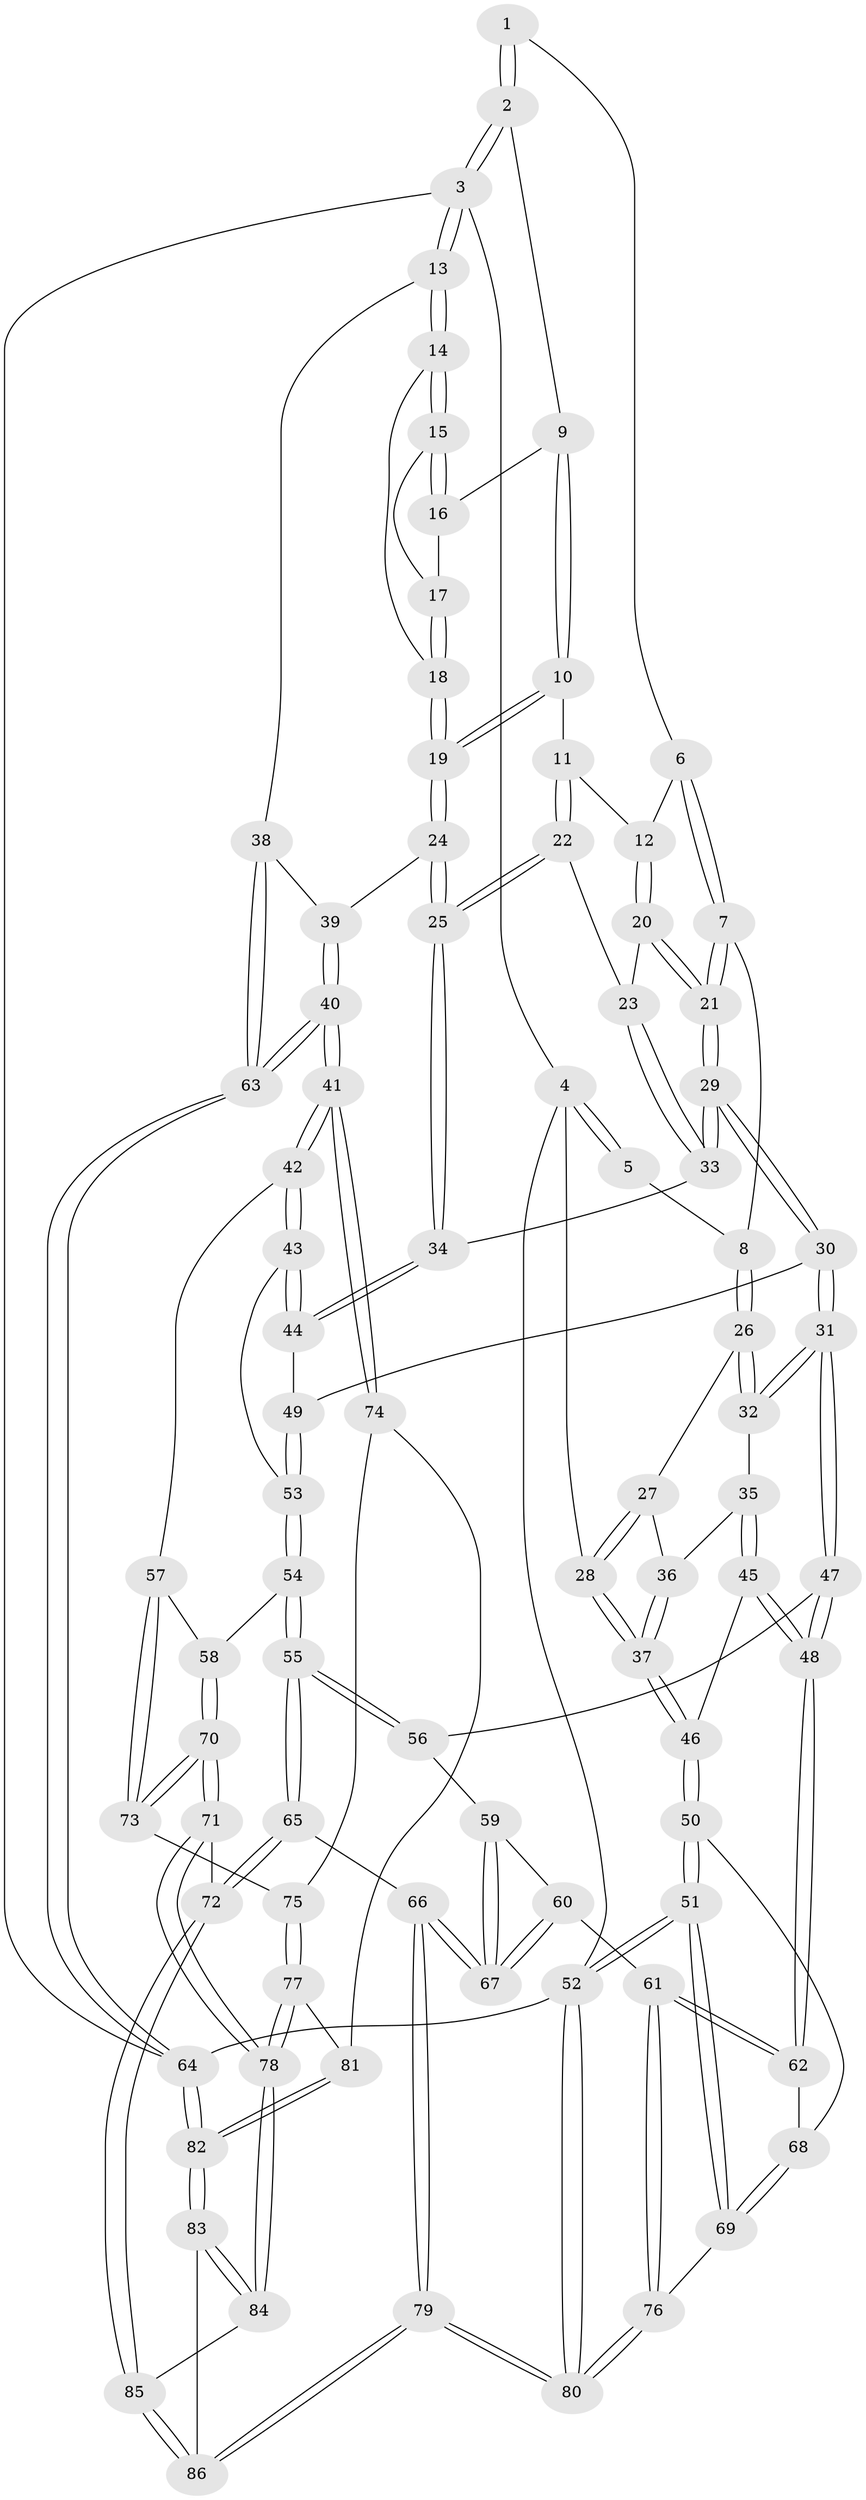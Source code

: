 // Generated by graph-tools (version 1.1) at 2025/00/03/09/25 05:00:03]
// undirected, 86 vertices, 212 edges
graph export_dot {
graph [start="1"]
  node [color=gray90,style=filled];
  1 [pos="+0.6163384520746129+0"];
  2 [pos="+0.8584072816421038+0"];
  3 [pos="+1+0"];
  4 [pos="+0+0"];
  5 [pos="+0.27615866288275426+0"];
  6 [pos="+0.5919894350162573+0"];
  7 [pos="+0.42774245233682573+0.14467184139968295"];
  8 [pos="+0.3535788807047524+0.11031494969559368"];
  9 [pos="+0.8476829978983939+0"];
  10 [pos="+0.8176660487986874+0.047540091294748656"];
  11 [pos="+0.6761352376505966+0.1271585197745603"];
  12 [pos="+0.6179334782230557+0.09552853874054455"];
  13 [pos="+1+0.20522773371048042"];
  14 [pos="+1+0.2073520597862316"];
  15 [pos="+1+0.15962056148126785"];
  16 [pos="+0.8594206631267046+0"];
  17 [pos="+0.9568399149350452+0.12654300737948207"];
  18 [pos="+0.8459956512801353+0.2831746682839755"];
  19 [pos="+0.837453230452717+0.2866734935910894"];
  20 [pos="+0.557833765051956+0.16696732412579715"];
  21 [pos="+0.4662268308466211+0.18608800713955181"];
  22 [pos="+0.6761576084684287+0.12728401268391457"];
  23 [pos="+0.6286094280705774+0.22746601728827137"];
  24 [pos="+0.8370889223822692+0.28718545523054234"];
  25 [pos="+0.7922138969062368+0.30882950736258663"];
  26 [pos="+0.252427566621217+0.2112400934022218"];
  27 [pos="+0.19863338083717846+0.20373797951570957"];
  28 [pos="+0+0"];
  29 [pos="+0.4817141306449951+0.34822903931622623"];
  30 [pos="+0.44164027362378394+0.4246601352768089"];
  31 [pos="+0.4244698488647384+0.436608680465665"];
  32 [pos="+0.28743906883800135+0.3281560510284311"];
  33 [pos="+0.6577005725575471+0.291363775335284"];
  34 [pos="+0.774348084030688+0.3230190328921537"];
  35 [pos="+0.17129618015251669+0.38947831238576697"];
  36 [pos="+0.12730281204077434+0.34034614235810623"];
  37 [pos="+0+0.2635229078213169"];
  38 [pos="+1+0.37891090817754874"];
  39 [pos="+0.8950374266994876+0.34826403386095345"];
  40 [pos="+1+0.6356392373878095"];
  41 [pos="+1+0.6355865209460508"];
  42 [pos="+0.8483021046065412+0.5796170456723637"];
  43 [pos="+0.7608300396560527+0.510375932879487"];
  44 [pos="+0.7624399189909373+0.3700411976059925"];
  45 [pos="+0.13962590484487253+0.49986208220787115"];
  46 [pos="+0+0.4092853787675233"];
  47 [pos="+0.4098174062952657+0.477578043763186"];
  48 [pos="+0.178908905879232+0.5523449285051721"];
  49 [pos="+0.5385431312127639+0.45102587482348855"];
  50 [pos="+0+0.412474683721907"];
  51 [pos="+0+0.7550463092163494"];
  52 [pos="+0+1"];
  53 [pos="+0.681145545568341+0.5472215059114716"];
  54 [pos="+0.6620690012011983+0.5796164668497098"];
  55 [pos="+0.5527746548665913+0.6412282459646499"];
  56 [pos="+0.41057445174962204+0.48050939587614994"];
  57 [pos="+0.763688612094007+0.6662983578884135"];
  58 [pos="+0.686388871264032+0.6512750485742062"];
  59 [pos="+0.3916742423723975+0.5722046615042622"];
  60 [pos="+0.2232831737908943+0.6756504611028451"];
  61 [pos="+0.18551615239671607+0.6637023153672461"];
  62 [pos="+0.16825108716795736+0.6097651070294642"];
  63 [pos="+1+0.6739794968957592"];
  64 [pos="+1+1"];
  65 [pos="+0.5432989129185576+0.7458260336776582"];
  66 [pos="+0.371837962181936+0.7385036055518269"];
  67 [pos="+0.37054717092627276+0.7361440360629399"];
  68 [pos="+0.06233313808010009+0.6316935141890127"];
  69 [pos="+0+0.6989841770484135"];
  70 [pos="+0.6794153520405478+0.7136863467676673"];
  71 [pos="+0.6401808162477317+0.7628552951059279"];
  72 [pos="+0.553289629656984+0.7577930309021966"];
  73 [pos="+0.7521227554861736+0.7056896771388019"];
  74 [pos="+0.8618810614167074+0.7391946011433169"];
  75 [pos="+0.7532673474485553+0.7074101148212376"];
  76 [pos="+0.14270304748878937+0.7759017133191899"];
  77 [pos="+0.7580753082589888+0.7861023327829314"];
  78 [pos="+0.7097714914830022+0.8203679129838977"];
  79 [pos="+0.23757711038860163+1"];
  80 [pos="+0.14846999138251338+1"];
  81 [pos="+0.8319301889324641+0.7749313635512031"];
  82 [pos="+0.872628121596897+1"];
  83 [pos="+0.8398421393201844+1"];
  84 [pos="+0.7185060103925205+0.8708036341876102"];
  85 [pos="+0.5366524757202523+0.8812954493933176"];
  86 [pos="+0.4652092550334731+1"];
  1 -- 2;
  1 -- 2;
  1 -- 6;
  2 -- 3;
  2 -- 3;
  2 -- 9;
  3 -- 4;
  3 -- 13;
  3 -- 13;
  3 -- 64;
  4 -- 5;
  4 -- 5;
  4 -- 28;
  4 -- 52;
  5 -- 8;
  6 -- 7;
  6 -- 7;
  6 -- 12;
  7 -- 8;
  7 -- 21;
  7 -- 21;
  8 -- 26;
  8 -- 26;
  9 -- 10;
  9 -- 10;
  9 -- 16;
  10 -- 11;
  10 -- 19;
  10 -- 19;
  11 -- 12;
  11 -- 22;
  11 -- 22;
  12 -- 20;
  12 -- 20;
  13 -- 14;
  13 -- 14;
  13 -- 38;
  14 -- 15;
  14 -- 15;
  14 -- 18;
  15 -- 16;
  15 -- 16;
  15 -- 17;
  16 -- 17;
  17 -- 18;
  17 -- 18;
  18 -- 19;
  18 -- 19;
  19 -- 24;
  19 -- 24;
  20 -- 21;
  20 -- 21;
  20 -- 23;
  21 -- 29;
  21 -- 29;
  22 -- 23;
  22 -- 25;
  22 -- 25;
  23 -- 33;
  23 -- 33;
  24 -- 25;
  24 -- 25;
  24 -- 39;
  25 -- 34;
  25 -- 34;
  26 -- 27;
  26 -- 32;
  26 -- 32;
  27 -- 28;
  27 -- 28;
  27 -- 36;
  28 -- 37;
  28 -- 37;
  29 -- 30;
  29 -- 30;
  29 -- 33;
  29 -- 33;
  30 -- 31;
  30 -- 31;
  30 -- 49;
  31 -- 32;
  31 -- 32;
  31 -- 47;
  31 -- 47;
  32 -- 35;
  33 -- 34;
  34 -- 44;
  34 -- 44;
  35 -- 36;
  35 -- 45;
  35 -- 45;
  36 -- 37;
  36 -- 37;
  37 -- 46;
  37 -- 46;
  38 -- 39;
  38 -- 63;
  38 -- 63;
  39 -- 40;
  39 -- 40;
  40 -- 41;
  40 -- 41;
  40 -- 63;
  40 -- 63;
  41 -- 42;
  41 -- 42;
  41 -- 74;
  41 -- 74;
  42 -- 43;
  42 -- 43;
  42 -- 57;
  43 -- 44;
  43 -- 44;
  43 -- 53;
  44 -- 49;
  45 -- 46;
  45 -- 48;
  45 -- 48;
  46 -- 50;
  46 -- 50;
  47 -- 48;
  47 -- 48;
  47 -- 56;
  48 -- 62;
  48 -- 62;
  49 -- 53;
  49 -- 53;
  50 -- 51;
  50 -- 51;
  50 -- 68;
  51 -- 52;
  51 -- 52;
  51 -- 69;
  51 -- 69;
  52 -- 80;
  52 -- 80;
  52 -- 64;
  53 -- 54;
  53 -- 54;
  54 -- 55;
  54 -- 55;
  54 -- 58;
  55 -- 56;
  55 -- 56;
  55 -- 65;
  55 -- 65;
  56 -- 59;
  57 -- 58;
  57 -- 73;
  57 -- 73;
  58 -- 70;
  58 -- 70;
  59 -- 60;
  59 -- 67;
  59 -- 67;
  60 -- 61;
  60 -- 67;
  60 -- 67;
  61 -- 62;
  61 -- 62;
  61 -- 76;
  61 -- 76;
  62 -- 68;
  63 -- 64;
  63 -- 64;
  64 -- 82;
  64 -- 82;
  65 -- 66;
  65 -- 72;
  65 -- 72;
  66 -- 67;
  66 -- 67;
  66 -- 79;
  66 -- 79;
  68 -- 69;
  68 -- 69;
  69 -- 76;
  70 -- 71;
  70 -- 71;
  70 -- 73;
  70 -- 73;
  71 -- 72;
  71 -- 78;
  71 -- 78;
  72 -- 85;
  72 -- 85;
  73 -- 75;
  74 -- 75;
  74 -- 81;
  75 -- 77;
  75 -- 77;
  76 -- 80;
  76 -- 80;
  77 -- 78;
  77 -- 78;
  77 -- 81;
  78 -- 84;
  78 -- 84;
  79 -- 80;
  79 -- 80;
  79 -- 86;
  79 -- 86;
  81 -- 82;
  81 -- 82;
  82 -- 83;
  82 -- 83;
  83 -- 84;
  83 -- 84;
  83 -- 86;
  84 -- 85;
  85 -- 86;
  85 -- 86;
}
